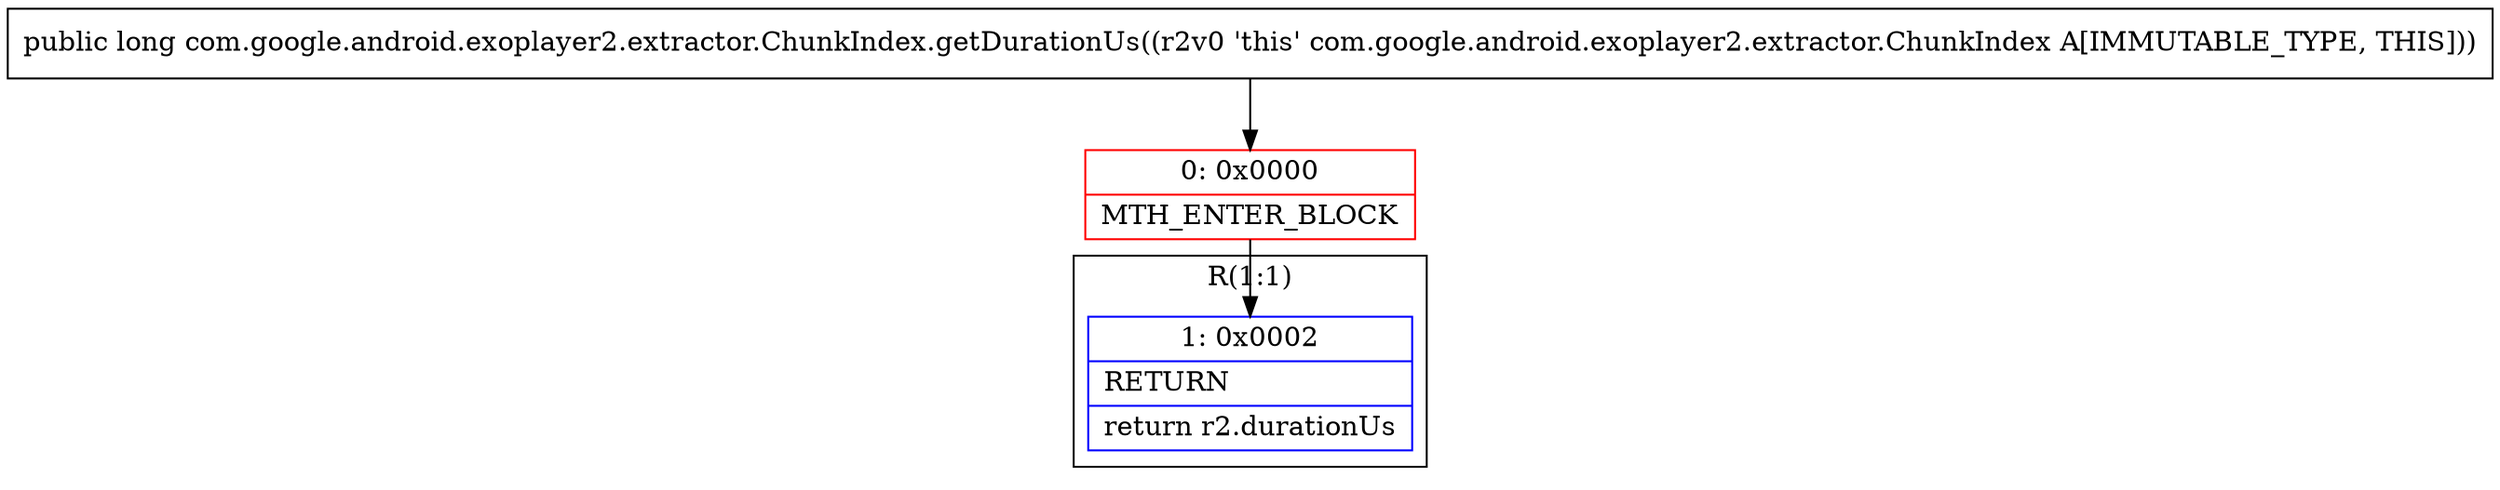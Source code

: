 digraph "CFG forcom.google.android.exoplayer2.extractor.ChunkIndex.getDurationUs()J" {
subgraph cluster_Region_2145421770 {
label = "R(1:1)";
node [shape=record,color=blue];
Node_1 [shape=record,label="{1\:\ 0x0002|RETURN\l|return r2.durationUs\l}"];
}
Node_0 [shape=record,color=red,label="{0\:\ 0x0000|MTH_ENTER_BLOCK\l}"];
MethodNode[shape=record,label="{public long com.google.android.exoplayer2.extractor.ChunkIndex.getDurationUs((r2v0 'this' com.google.android.exoplayer2.extractor.ChunkIndex A[IMMUTABLE_TYPE, THIS])) }"];
MethodNode -> Node_0;
Node_0 -> Node_1;
}


